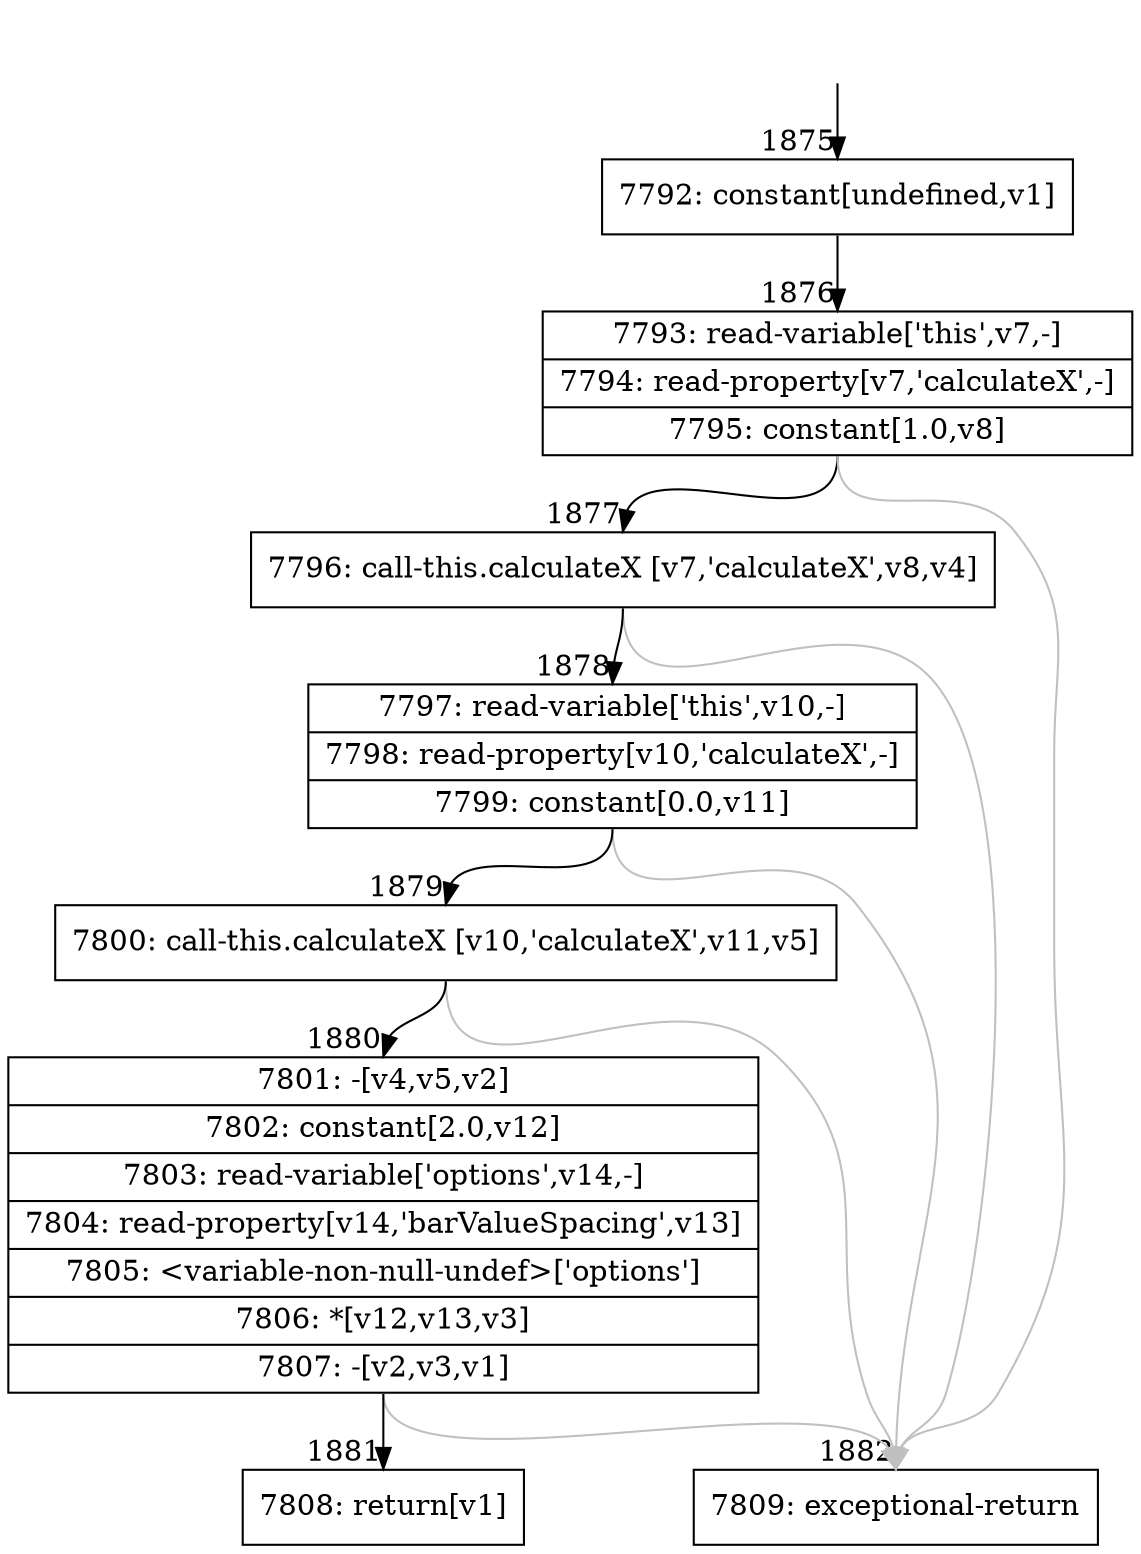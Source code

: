 digraph {
rankdir="TD"
BB_entry169[shape=none,label=""];
BB_entry169 -> BB1875 [tailport=s, headport=n, headlabel="    1875"]
BB1875 [shape=record label="{7792: constant[undefined,v1]}" ] 
BB1875 -> BB1876 [tailport=s, headport=n, headlabel="      1876"]
BB1876 [shape=record label="{7793: read-variable['this',v7,-]|7794: read-property[v7,'calculateX',-]|7795: constant[1.0,v8]}" ] 
BB1876 -> BB1877 [tailport=s, headport=n, headlabel="      1877"]
BB1876 -> BB1882 [tailport=s, headport=n, color=gray, headlabel="      1882"]
BB1877 [shape=record label="{7796: call-this.calculateX [v7,'calculateX',v8,v4]}" ] 
BB1877 -> BB1878 [tailport=s, headport=n, headlabel="      1878"]
BB1877 -> BB1882 [tailport=s, headport=n, color=gray]
BB1878 [shape=record label="{7797: read-variable['this',v10,-]|7798: read-property[v10,'calculateX',-]|7799: constant[0.0,v11]}" ] 
BB1878 -> BB1879 [tailport=s, headport=n, headlabel="      1879"]
BB1878 -> BB1882 [tailport=s, headport=n, color=gray]
BB1879 [shape=record label="{7800: call-this.calculateX [v10,'calculateX',v11,v5]}" ] 
BB1879 -> BB1880 [tailport=s, headport=n, headlabel="      1880"]
BB1879 -> BB1882 [tailport=s, headport=n, color=gray]
BB1880 [shape=record label="{7801: -[v4,v5,v2]|7802: constant[2.0,v12]|7803: read-variable['options',v14,-]|7804: read-property[v14,'barValueSpacing',v13]|7805: \<variable-non-null-undef\>['options']|7806: *[v12,v13,v3]|7807: -[v2,v3,v1]}" ] 
BB1880 -> BB1881 [tailport=s, headport=n, headlabel="      1881"]
BB1880 -> BB1882 [tailport=s, headport=n, color=gray]
BB1881 [shape=record label="{7808: return[v1]}" ] 
BB1882 [shape=record label="{7809: exceptional-return}" ] 
//#$~ 2087
}
